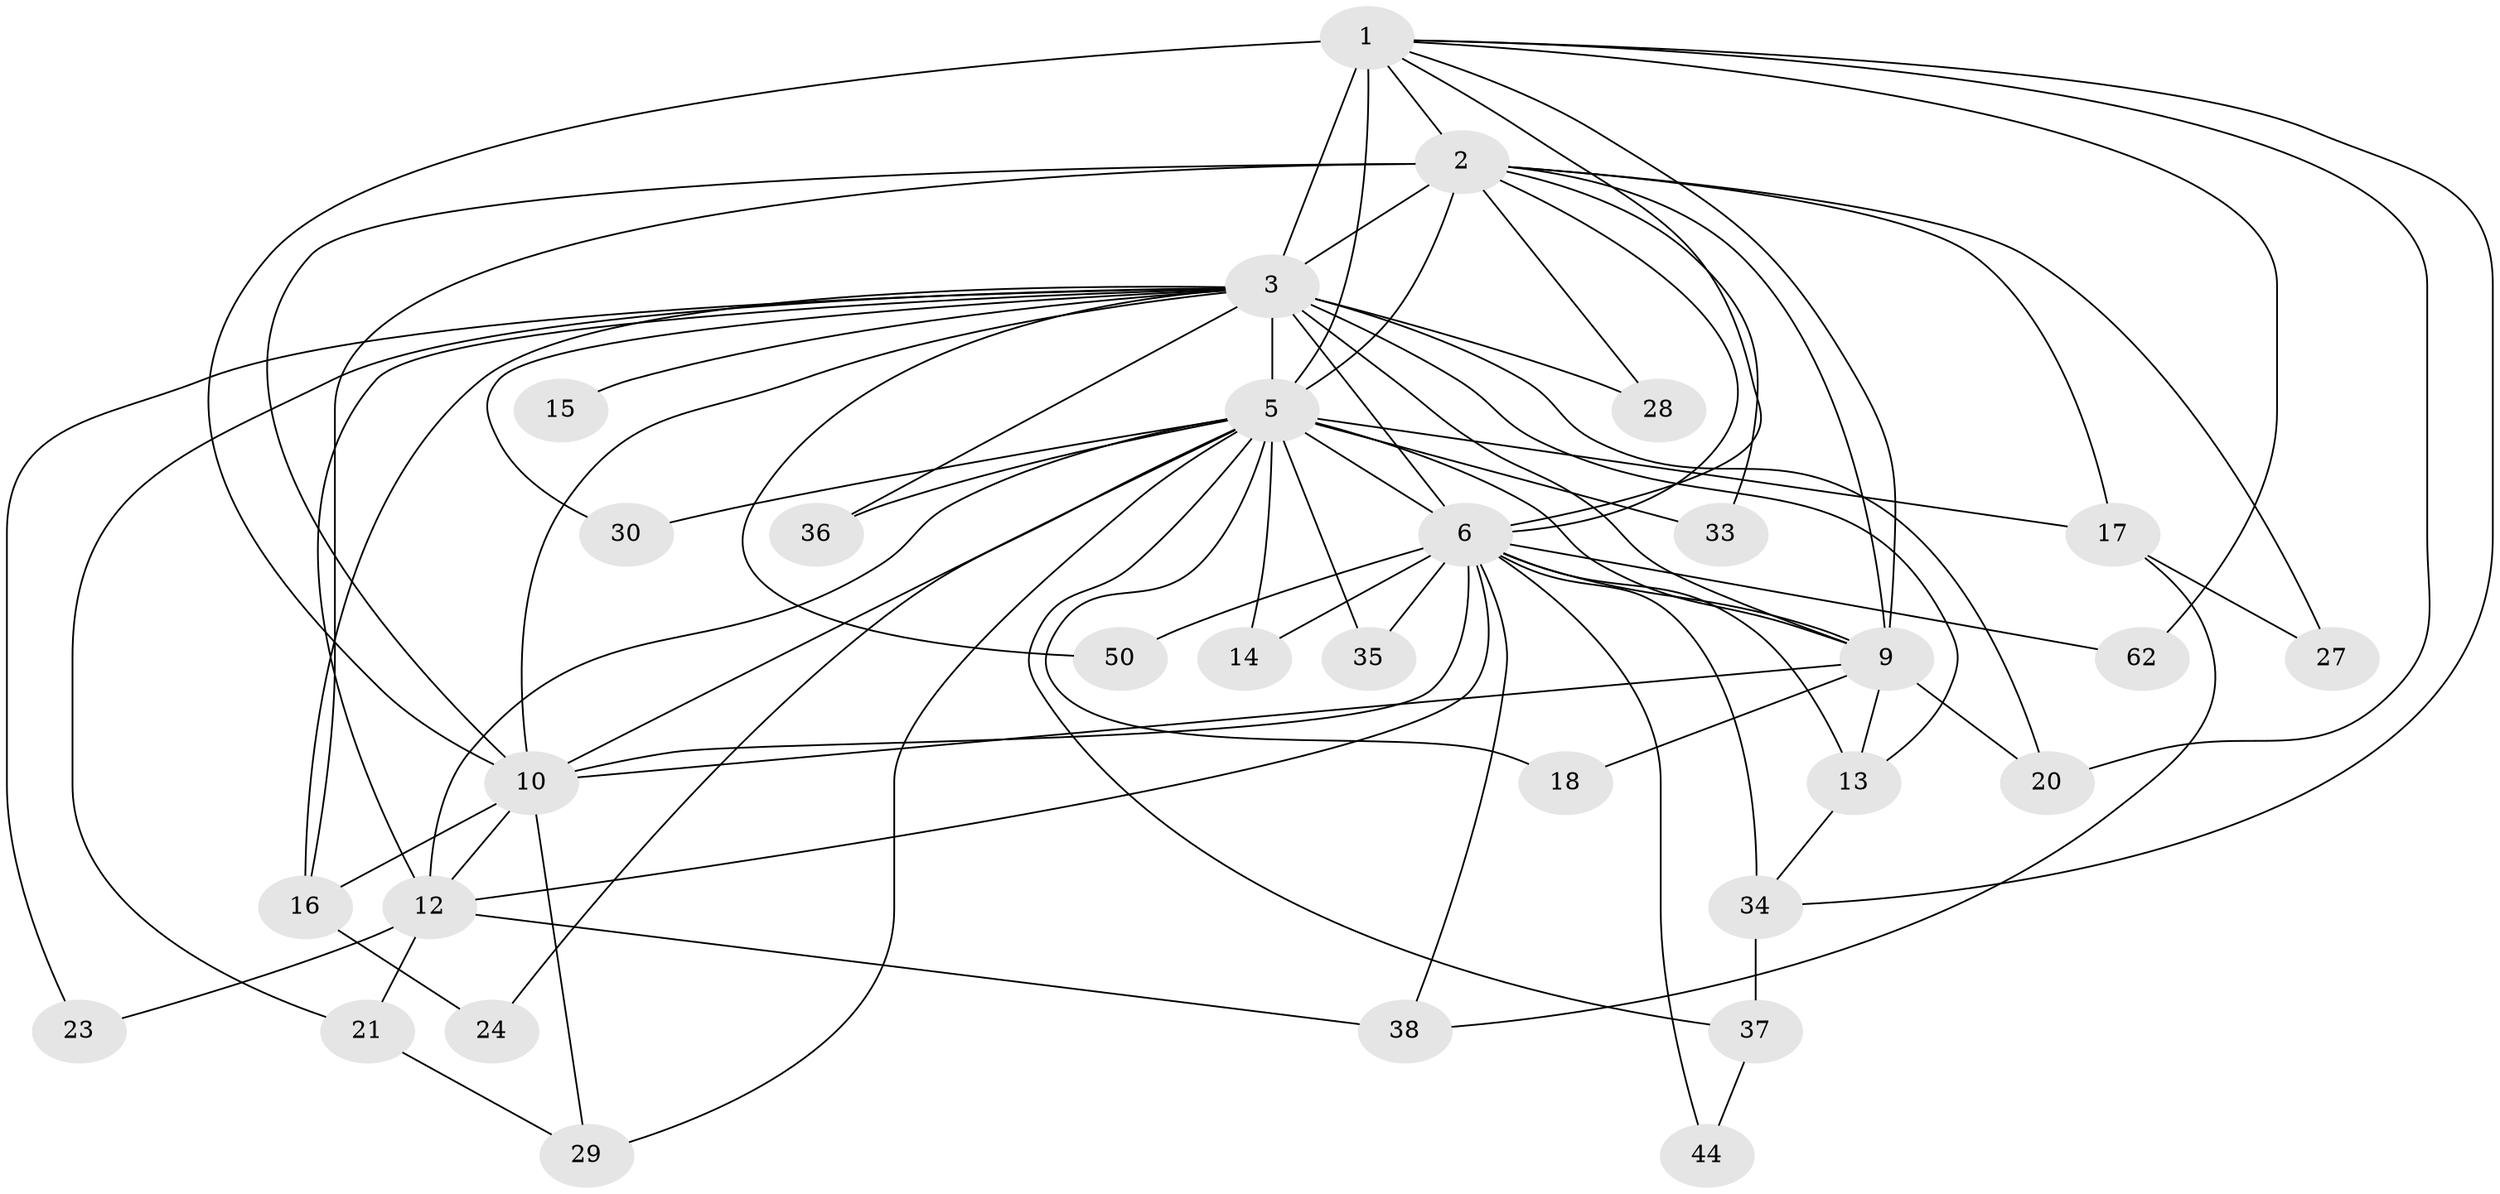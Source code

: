 // original degree distribution, {13: 0.031746031746031744, 19: 0.031746031746031744, 21: 0.015873015873015872, 18: 0.015873015873015872, 12: 0.015873015873015872, 20: 0.015873015873015872, 15: 0.031746031746031744, 4: 0.09523809523809523, 2: 0.5555555555555556, 5: 0.031746031746031744, 6: 0.015873015873015872, 3: 0.14285714285714285}
// Generated by graph-tools (version 1.1) at 2025/14/03/09/25 04:14:11]
// undirected, 31 vertices, 76 edges
graph export_dot {
graph [start="1"]
  node [color=gray90,style=filled];
  1;
  2 [super="+55+42+53+26+31"];
  3 [super="+51+63+32+4"];
  5 [super="+7"];
  6;
  9;
  10;
  12 [super="+19"];
  13;
  14;
  15;
  16;
  17;
  18;
  20 [super="+59"];
  21;
  23;
  24;
  27;
  28;
  29 [super="+57"];
  30;
  33;
  34 [super="+46+40"];
  35;
  36 [super="+48"];
  37;
  38 [super="+47"];
  44;
  50;
  62;
  1 -- 2;
  1 -- 3 [weight=2];
  1 -- 5 [weight=4];
  1 -- 6;
  1 -- 9;
  1 -- 10;
  1 -- 34;
  1 -- 62;
  1 -- 20;
  2 -- 3 [weight=3];
  2 -- 5 [weight=4];
  2 -- 6 [weight=3];
  2 -- 9;
  2 -- 10;
  2 -- 17;
  2 -- 27;
  2 -- 28;
  2 -- 33;
  2 -- 16;
  3 -- 5 [weight=12];
  3 -- 6 [weight=2];
  3 -- 9 [weight=3];
  3 -- 10 [weight=5];
  3 -- 15 [weight=2];
  3 -- 16;
  3 -- 21;
  3 -- 28;
  3 -- 30;
  3 -- 36 [weight=2];
  3 -- 50;
  3 -- 13;
  3 -- 20;
  3 -- 23;
  3 -- 12;
  5 -- 6 [weight=3];
  5 -- 9 [weight=3];
  5 -- 10 [weight=3];
  5 -- 17 [weight=2];
  5 -- 12 [weight=2];
  5 -- 14;
  5 -- 18;
  5 -- 24;
  5 -- 29;
  5 -- 30;
  5 -- 33;
  5 -- 35;
  5 -- 36;
  5 -- 37;
  6 -- 9;
  6 -- 10;
  6 -- 12;
  6 -- 13;
  6 -- 14;
  6 -- 35;
  6 -- 38;
  6 -- 44;
  6 -- 50;
  6 -- 62;
  6 -- 34;
  9 -- 10;
  9 -- 13;
  9 -- 18;
  9 -- 20;
  10 -- 16;
  10 -- 29;
  10 -- 12;
  12 -- 21;
  12 -- 38;
  12 -- 23;
  13 -- 34;
  16 -- 24;
  17 -- 27;
  17 -- 38;
  21 -- 29;
  34 -- 37 [weight=2];
  37 -- 44;
}
